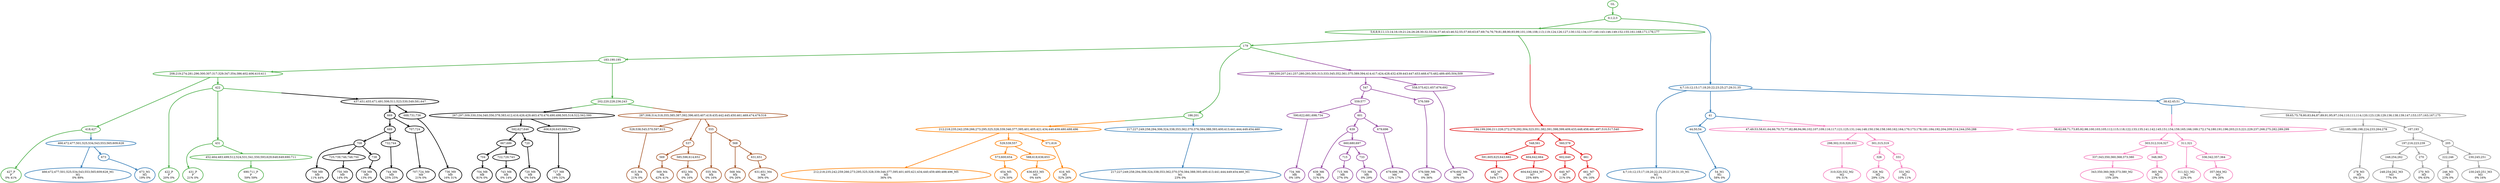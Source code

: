 digraph T {
	{
		rank=same
		131 [penwidth=3,colorscheme=set19,color=3,label="427_P\nP\n0% 41%"]
		129 [penwidth=3,colorscheme=set19,color=3,label="422_P\nP\n20% 0%"]
		127 [penwidth=3,colorscheme=set19,color=3,label="431_P\nP\n21% 0%"]
		125 [penwidth=3,colorscheme=set19,color=3,label="690;711_P\nP\n59% 59%"]
		124 [penwidth=3,colorscheme=set19,color=2,label="4;7;10;12;15;17;18;20;22;23;25;27;29;31;35_M1\nM1\n0% 11%"]
		121 [penwidth=3,colorscheme=set19,color=2,label="54_M1\nM1\n58% 0%"]
		120 [penwidth=3,colorscheme=set19,color=2,label="466;472;477;501;525;534;543;553;565;609;628_M1\nM1\n0% 89%"]
		118 [penwidth=3,colorscheme=set19,color=2,label="673_M1\nM1\n19% 0%"]
		116 [penwidth=3,colorscheme=set19,color=2,label="217;227;249;258;294;306;324;338;353;362;370;376;384;388;393;400;413;441;444;449;454;460_M1\nM1\n23% 0%"]
		112 [penwidth=3,colorscheme=set19,color=8,label="343;350;360;368;373;380_M2\nM2\n15% 20%"]
		110 [penwidth=3,colorscheme=set19,color=8,label="365_M2\nM2\n23% 0%"]
		108 [penwidth=3,colorscheme=set19,color=8,label="311;321_M2\nM2\n22% 0%"]
		106 [penwidth=3,colorscheme=set19,color=8,label="357;364_M2\nM2\n0% 26%"]
		104 [penwidth=3,colorscheme=set19,color=8,label="310;320;332_M2\nM2\n0% 31%"]
		101 [penwidth=3,colorscheme=set19,color=8,label="326_M2\nM2\n29% 12%"]
		99 [penwidth=3,colorscheme=set19,color=8,label="331_M2\nM2\n10% 11%"]
		97 [penwidth=3,colorscheme=set19,color=9,label="278_M3\nM3\n0% 20%"]
		93 [penwidth=3,colorscheme=set19,color=9,label="248;254;262_M3\nM3\n77% 0%"]
		91 [penwidth=3,colorscheme=set19,color=9,label="270_M3\nM3\n0% 63%"]
		88 [penwidth=3,colorscheme=set19,color=9,label="246_M3\nM3\n23% 0%"]
		86 [penwidth=3,colorscheme=set19,color=9,label="230;245;251_M3\nM3\n0% 16%"]
		83 [penwidth=3,colorscheme=set19,color=7,label="615_M4\nM4\n21% 0%"]
		80 [penwidth=3,colorscheme=set19,color=7,label="569_M4\nM4\n42% 41%"]
		78 [penwidth=3,colorscheme=set19,color=7,label="652_M4\nM4\n0% 16%"]
		76 [penwidth=3,colorscheme=set19,color=7,label="555_M4\nM4\n0% 16%"]
		74 [penwidth=3,colorscheme=set19,color=7,label="568_M4\nM4\n0% 26%"]
		72 [penwidth=3,colorscheme=set19,color=7,label="631;651_M4\nM4\n36% 0%"]
		71 [penwidth=3,colorscheme=set19,color=5,label="212;218;235;242;259;266;273;295;325;328;339;346;377;395;401;405;421;434;440;459;480;488;496_M5\nM5\n36% 0%"]
		68 [penwidth=3,colorscheme=set19,color=5,label="654_M5\nM5\n12% 30%"]
		66 [penwidth=3,colorscheme=set19,color=5,label="636;653_M5\nM5\n0% 44%"]
		64 [penwidth=3,colorscheme=set19,color=5,label="616_M5\nM5\n52% 26%"]
		60 [penwidth=3,colorscheme=set19,color=4,label="734_M6\nM6\n0% 18%"]
		57 [penwidth=3,colorscheme=set19,color=4,label="639_M6\nM6\n31% 0%"]
		54 [penwidth=3,colorscheme=set19,color=4,label="715_M6\nM6\n27% 0%"]
		52 [penwidth=3,colorscheme=set19,color=4,label="733_M6\nM6\n0% 29%"]
		50 [penwidth=3,colorscheme=set19,color=4,label="679;696_M6\nM6\n12% 17%"]
		48 [penwidth=3,colorscheme=set19,color=4,label="576;589_M6\nM6\n0% 36%"]
		46 [penwidth=3,colorscheme=set19,color=4,label="676;692_M6\nM6\n30% 0%"]
		43 [penwidth=3,colorscheme=set19,color=1,label="682_M7\nM7\n54% 17%"]
		41 [penwidth=3,colorscheme=set19,color=1,label="604;642;664_M7\nM7\n25% 68%"]
		38 [penwidth=3,colorscheme=set19,color=1,label="640_M7\nM7\n21% 0%"]
		36 [penwidth=3,colorscheme=set19,color=1,label="661_M7\nM7\n0% 16%"]
		32 [penwidth=3,colorscheme=set19,color=10,label="704_M8\nM8\n81% 0%"]
		30 [penwidth=3,colorscheme=set19,color=10,label="743_M8\nM8\n0% 14%"]
		28 [penwidth=3,colorscheme=set19,color=10,label="720_M8\nM8\n0% 54%"]
		26 [penwidth=3,colorscheme=set19,color=10,label="727_M8\nM8\n19% 32%"]
		22 [penwidth=3,colorscheme=set19,color=10,label="708_M9\nM9\n11% 44%"]
		20 [penwidth=3,colorscheme=set19,color=10,label="750_M9\nM9\n14% 0%"]
		18 [penwidth=3,colorscheme=set19,color=10,label="738_M9\nM9\n13% 0%"]
		16 [penwidth=3,colorscheme=set19,color=10,label="744_M9\nM9\n25% 25%"]
		14 [penwidth=3,colorscheme=set19,color=10,label="707;724_M9\nM9\n21% 0%"]
		12 [penwidth=3,colorscheme=set19,color=10,label="736_M9\nM9\n16% 31%"]
	}
	138 [penwidth=3,colorscheme=set19,color=3,label="GL"]
	137 [penwidth=3,colorscheme=set19,color=3,label="0;1;2;3"]
	136 [penwidth=3,colorscheme=set19,color=3,label="5;6;8;9;11;13;14;16;19;21;24;26;28;30;32;33;34;37;40;43;46;52;55;57;60;63;67;69;74;76;79;81;88;90;93;99;101;106;108;113;119;124;126;127;130;132;134;137;140;143;146;149;152;155;161;168;171;176;177"]
	135 [penwidth=3,colorscheme=set19,color=3,label="179"]
	134 [penwidth=3,colorscheme=set19,color=3,label="183;190;195"]
	133 [penwidth=3,colorscheme=set19,color=3,label="208;219;274;281;296;300;307;317;329;347;354;386;402;406;410;411"]
	132 [penwidth=3,colorscheme=set19,color=3,label="418;427"]
	130 [penwidth=3,colorscheme=set19,color=3,label="422"]
	128 [penwidth=3,colorscheme=set19,color=3,label="431"]
	126 [penwidth=3,colorscheme=set19,color=3,label="452;464;483;499;512;524;531;541;550;593;629;648;649;690;711"]
	123 [penwidth=3,colorscheme=set19,color=2,label="41"]
	122 [penwidth=3,colorscheme=set19,color=2,label="44;50;54"]
	119 [penwidth=3,colorscheme=set19,color=2,label="673"]
	117 [penwidth=3,colorscheme=set19,color=3,label="186;201"]
	115 [penwidth=3,colorscheme=set19,color=2,label="38;42;45;51"]
	114 [penwidth=3,colorscheme=set19,color=8,label="303;312;316;327"]
	113 [penwidth=3,colorscheme=set19,color=8,label="337;343;350;360;368;373;380"]
	111 [penwidth=3,colorscheme=set19,color=8,label="348;365"]
	109 [penwidth=3,colorscheme=set19,color=8,label="311;321"]
	107 [penwidth=3,colorscheme=set19,color=8,label="336;342;357;364"]
	105 [penwidth=3,colorscheme=set19,color=8,label="298;302;310;320;332"]
	103 [penwidth=3,colorscheme=set19,color=8,label="301;315;319"]
	102 [penwidth=3,colorscheme=set19,color=8,label="326"]
	100 [penwidth=3,colorscheme=set19,color=8,label="331"]
	98 [penwidth=3,colorscheme=set19,color=9,label="182;185;188;198;224;233;264;278"]
	96 [penwidth=3,colorscheme=set19,color=9,label="187;193"]
	95 [penwidth=3,colorscheme=set19,color=9,label="197;216;223;239"]
	94 [penwidth=3,colorscheme=set19,color=9,label="248;254;262"]
	92 [penwidth=3,colorscheme=set19,color=9,label="270"]
	90 [penwidth=3,colorscheme=set19,color=9,label="205"]
	89 [penwidth=3,colorscheme=set19,color=9,label="222;246"]
	87 [penwidth=3,colorscheme=set19,color=9,label="230;245;251"]
	85 [penwidth=3,colorscheme=set19,color=3,label="202;220;228;236;243"]
	84 [penwidth=3,colorscheme=set19,color=7,label="528;538;545;570;597;615"]
	82 [penwidth=3,colorscheme=set19,color=7,label="537"]
	81 [penwidth=3,colorscheme=set19,color=7,label="569"]
	79 [penwidth=3,colorscheme=set19,color=7,label="585;596;614;652"]
	77 [penwidth=3,colorscheme=set19,color=7,label="555"]
	75 [penwidth=3,colorscheme=set19,color=7,label="568"]
	73 [penwidth=3,colorscheme=set19,color=7,label="631;651"]
	70 [penwidth=3,colorscheme=set19,color=5,label="529;539;557"]
	69 [penwidth=3,colorscheme=set19,color=5,label="573;600;654"]
	67 [penwidth=3,colorscheme=set19,color=5,label="588;618;636;653"]
	65 [penwidth=3,colorscheme=set19,color=5,label="571;616"]
	63 [penwidth=3,colorscheme=set19,color=4,label="547"]
	62 [penwidth=3,colorscheme=set19,color=4,label="559;577"]
	61 [penwidth=3,colorscheme=set19,color=4,label="590;622;681;698;734"]
	59 [penwidth=3,colorscheme=set19,color=4,label="601"]
	58 [penwidth=3,colorscheme=set19,color=4,label="639"]
	56 [penwidth=3,colorscheme=set19,color=4,label="660;680;697"]
	55 [penwidth=3,colorscheme=set19,color=4,label="715"]
	53 [penwidth=3,colorscheme=set19,color=4,label="733"]
	51 [penwidth=3,colorscheme=set19,color=4,label="679;696"]
	49 [penwidth=3,colorscheme=set19,color=4,label="576;589"]
	47 [penwidth=3,colorscheme=set19,color=4,label="558;575;621;657;676;692"]
	45 [penwidth=3,colorscheme=set19,color=1,label="548;561"]
	44 [penwidth=3,colorscheme=set19,color=1,label="591;605;625;643;682"]
	42 [penwidth=3,colorscheme=set19,color=1,label="604;642;664"]
	40 [penwidth=3,colorscheme=set19,color=1,label="560;578"]
	39 [penwidth=3,colorscheme=set19,color=1,label="602;640"]
	37 [penwidth=3,colorscheme=set19,color=1,label="661"]
	35 [penwidth=3,colorscheme=set19,color=10,label="592;627;646"]
	34 [penwidth=3,colorscheme=set19,color=10,label="667;686"]
	33 [penwidth=3,colorscheme=set19,color=10,label="704"]
	31 [penwidth=3,colorscheme=set19,color=10,label="722;729;743"]
	29 [penwidth=3,colorscheme=set19,color=10,label="720"]
	27 [penwidth=3,colorscheme=set19,color=10,label="606;626;645;685;727"]
	25 [penwidth=3,colorscheme=set19,color=10,label="669"]
	24 [penwidth=3,colorscheme=set19,color=10,label="689"]
	23 [penwidth=3,colorscheme=set19,color=10,label="708"]
	21 [penwidth=3,colorscheme=set19,color=10,label="725;739;746;748;750"]
	19 [penwidth=3,colorscheme=set19,color=10,label="738"]
	17 [penwidth=3,colorscheme=set19,color=10,label="732;744"]
	15 [penwidth=3,colorscheme=set19,color=10,label="707;724"]
	13 [penwidth=3,colorscheme=set19,color=10,label="688;731;736"]
	11 [penwidth=3,colorscheme=set19,color=8,label="56;62;68;71;73;85;92;98;100;103;105;112;115;118;122;133;135;141;142;145;151;154;159;165;166;169;172;174;180;191;196;203;213;221;229;237;268;275;282;289;299"]
	10 [penwidth=3,colorscheme=set19,color=8,label="47;49;53;58;61;64;66;70;72;77;82;86;94;96;102;107;109;116;117;121;125;131;144;148;150;156;158;160;162;164;170;173;178;181;184;192;204;209;214;244;250;288"]
	9 [penwidth=3,colorscheme=set19,color=9,label="59;65;75;78;80;83;84;87;89;91;95;97;104;110;111;114;120;123;128;129;136;138;139;147;153;157;163;167;175"]
	8 [penwidth=3,colorscheme=set19,color=2,label="466;472;477;501;525;534;543;553;565;609;628"]
	7 [penwidth=3,colorscheme=set19,color=10,label="437;451;455;471;491;506;511;523;530;549;581;647"]
	6 [penwidth=3,colorscheme=set19,color=10,label="267;297;309;330;334;340;356;378;383;412;416;426;429;463;470;476;490;498;505;518;522;562;580"]
	5 [penwidth=3,colorscheme=set19,color=1,label="194;199;206;211;226;272;279;292;304;323;351;382;391;398;399;409;433;448;458;481;497;510;517;540"]
	4 [penwidth=3,colorscheme=set19,color=4,label="189;200;207;241;257;280;293;305;313;333;345;352;361;375;389;394;414;417;424;428;432;439;443;447;453;468;475;482;489;495;504;509"]
	3 [penwidth=3,colorscheme=set19,color=5,label="212;218;235;242;259;266;273;295;325;328;339;346;377;395;401;405;421;434;440;459;480;488;496"]
	2 [penwidth=3,colorscheme=set19,color=7,label="287;308;314;318;355;385;387;392;396;403;407;419;435;442;445;450;461;469;474;479;516"]
	1 [penwidth=3,colorscheme=set19,color=2,label="217;227;249;258;294;306;324;338;353;362;370;376;384;388;393;400;413;441;444;449;454;460"]
	0 [penwidth=3,colorscheme=set19,color=2,label="4;7;10;12;15;17;18;20;22;23;25;27;29;31;35"]
	138 -> 137 [penwidth=3,colorscheme=set19,color=3]
	137 -> 136 [penwidth=3,colorscheme=set19,color=3]
	137 -> 0 [penwidth=3,colorscheme=set19,color="3;0.5:2"]
	136 -> 135 [penwidth=3,colorscheme=set19,color=3]
	136 -> 5 [penwidth=3,colorscheme=set19,color="3;0.5:1"]
	135 -> 134 [penwidth=3,colorscheme=set19,color=3]
	135 -> 117 [penwidth=3,colorscheme=set19,color=3]
	135 -> 4 [penwidth=3,colorscheme=set19,color="3;0.5:4"]
	134 -> 85 [penwidth=3,colorscheme=set19,color=3]
	134 -> 133 [penwidth=3,colorscheme=set19,color=3]
	133 -> 130 [penwidth=3,colorscheme=set19,color=3]
	133 -> 132 [penwidth=3,colorscheme=set19,color=3]
	132 -> 131 [penwidth=3,colorscheme=set19,color=3]
	132 -> 8 [penwidth=3,colorscheme=set19,color="3;0.5:2"]
	130 -> 129 [penwidth=3,colorscheme=set19,color=3]
	130 -> 128 [penwidth=3,colorscheme=set19,color=3]
	130 -> 7 [penwidth=3,colorscheme=set19,color="3;0.5:10"]
	128 -> 127 [penwidth=3,colorscheme=set19,color=3]
	128 -> 126 [penwidth=3,colorscheme=set19,color=3]
	126 -> 125 [penwidth=3,colorscheme=set19,color=3]
	123 -> 122 [penwidth=3,colorscheme=set19,color=2]
	123 -> 10 [penwidth=3,colorscheme=set19,color="2;0.5:8"]
	122 -> 121 [penwidth=3,colorscheme=set19,color=2]
	119 -> 118 [penwidth=3,colorscheme=set19,color=2]
	117 -> 3 [penwidth=3,colorscheme=set19,color="3;0.5:5"]
	117 -> 1 [penwidth=3,colorscheme=set19,color="3;0.5:2"]
	115 -> 9 [penwidth=3,colorscheme=set19,color="2;0.5:9"]
	115 -> 11 [penwidth=3,colorscheme=set19,color="2;0.5:8"]
	114 -> 111 [penwidth=3,colorscheme=set19,color=8]
	114 -> 113 [penwidth=3,colorscheme=set19,color=8]
	113 -> 112 [penwidth=3,colorscheme=set19,color=8]
	111 -> 110 [penwidth=3,colorscheme=set19,color=8]
	109 -> 108 [penwidth=3,colorscheme=set19,color=8]
	109 -> 107 [penwidth=3,colorscheme=set19,color=8]
	107 -> 106 [penwidth=3,colorscheme=set19,color=8]
	105 -> 104 [penwidth=3,colorscheme=set19,color=8]
	103 -> 102 [penwidth=3,colorscheme=set19,color=8]
	103 -> 100 [penwidth=3,colorscheme=set19,color=8]
	102 -> 101 [penwidth=3,colorscheme=set19,color=8]
	100 -> 99 [penwidth=3,colorscheme=set19,color=8]
	98 -> 97 [penwidth=3,colorscheme=set19,color=9]
	96 -> 90 [penwidth=3,colorscheme=set19,color=9]
	96 -> 95 [penwidth=3,colorscheme=set19,color=9]
	95 -> 94 [penwidth=3,colorscheme=set19,color=9]
	95 -> 92 [penwidth=3,colorscheme=set19,color=9]
	94 -> 93 [penwidth=3,colorscheme=set19,color=9]
	92 -> 91 [penwidth=3,colorscheme=set19,color=9]
	90 -> 87 [penwidth=3,colorscheme=set19,color=9]
	90 -> 89 [penwidth=3,colorscheme=set19,color=9]
	89 -> 88 [penwidth=3,colorscheme=set19,color=9]
	87 -> 86 [penwidth=3,colorscheme=set19,color=9]
	85 -> 6 [penwidth=3,colorscheme=set19,color="3;0.5:10"]
	85 -> 2 [penwidth=3,colorscheme=set19,color="3;0.5:7"]
	84 -> 83 [penwidth=3,colorscheme=set19,color=7]
	82 -> 81 [penwidth=3,colorscheme=set19,color=7]
	82 -> 79 [penwidth=3,colorscheme=set19,color=7]
	81 -> 80 [penwidth=3,colorscheme=set19,color=7]
	79 -> 78 [penwidth=3,colorscheme=set19,color=7]
	77 -> 76 [penwidth=3,colorscheme=set19,color=7]
	77 -> 75 [penwidth=3,colorscheme=set19,color=7]
	75 -> 74 [penwidth=3,colorscheme=set19,color=7]
	75 -> 73 [penwidth=3,colorscheme=set19,color=7]
	73 -> 72 [penwidth=3,colorscheme=set19,color=7]
	70 -> 67 [penwidth=3,colorscheme=set19,color=5]
	70 -> 69 [penwidth=3,colorscheme=set19,color=5]
	69 -> 68 [penwidth=3,colorscheme=set19,color=5]
	67 -> 66 [penwidth=3,colorscheme=set19,color=5]
	65 -> 64 [penwidth=3,colorscheme=set19,color=5]
	63 -> 49 [penwidth=3,colorscheme=set19,color=4]
	63 -> 62 [penwidth=3,colorscheme=set19,color=4]
	62 -> 59 [penwidth=3,colorscheme=set19,color=4]
	62 -> 61 [penwidth=3,colorscheme=set19,color=4]
	61 -> 60 [penwidth=3,colorscheme=set19,color=4]
	59 -> 58 [penwidth=3,colorscheme=set19,color=4]
	59 -> 51 [penwidth=3,colorscheme=set19,color=4]
	58 -> 57 [penwidth=3,colorscheme=set19,color=4]
	58 -> 56 [penwidth=3,colorscheme=set19,color=4]
	56 -> 55 [penwidth=3,colorscheme=set19,color=4]
	56 -> 53 [penwidth=3,colorscheme=set19,color=4]
	55 -> 54 [penwidth=3,colorscheme=set19,color=4]
	53 -> 52 [penwidth=3,colorscheme=set19,color=4]
	51 -> 50 [penwidth=3,colorscheme=set19,color=4]
	49 -> 48 [penwidth=3,colorscheme=set19,color=4]
	47 -> 46 [penwidth=3,colorscheme=set19,color=4]
	45 -> 42 [penwidth=3,colorscheme=set19,color=1]
	45 -> 44 [penwidth=3,colorscheme=set19,color=1]
	44 -> 43 [penwidth=3,colorscheme=set19,color=1]
	42 -> 41 [penwidth=3,colorscheme=set19,color=1]
	40 -> 37 [penwidth=3,colorscheme=set19,color=1]
	40 -> 39 [penwidth=3,colorscheme=set19,color=1]
	39 -> 38 [penwidth=3,colorscheme=set19,color=1]
	37 -> 36 [penwidth=3,colorscheme=set19,color=1]
	35 -> 29 [penwidth=3,colorscheme=set19,color=10]
	35 -> 34 [penwidth=3,colorscheme=set19,color=10]
	34 -> 33 [penwidth=3,colorscheme=set19,color=10]
	34 -> 31 [penwidth=3,colorscheme=set19,color=10]
	33 -> 32 [penwidth=3,colorscheme=set19,color=10]
	31 -> 30 [penwidth=3,colorscheme=set19,color=10]
	29 -> 28 [penwidth=3,colorscheme=set19,color=10]
	27 -> 26 [penwidth=3,colorscheme=set19,color=10]
	25 -> 24 [penwidth=3,colorscheme=set19,color=10]
	25 -> 15 [penwidth=3,colorscheme=set19,color=10]
	24 -> 23 [penwidth=3,colorscheme=set19,color=10]
	24 -> 17 [penwidth=3,colorscheme=set19,color=10]
	23 -> 22 [penwidth=3,colorscheme=set19,color=10]
	23 -> 19 [penwidth=3,colorscheme=set19,color=10]
	23 -> 21 [penwidth=3,colorscheme=set19,color=10]
	21 -> 20 [penwidth=3,colorscheme=set19,color=10]
	19 -> 18 [penwidth=3,colorscheme=set19,color=10]
	17 -> 16 [penwidth=3,colorscheme=set19,color=10]
	15 -> 14 [penwidth=3,colorscheme=set19,color=10]
	13 -> 12 [penwidth=3,colorscheme=set19,color=10]
	11 -> 114 [penwidth=3,colorscheme=set19,color=8]
	11 -> 109 [penwidth=3,colorscheme=set19,color=8]
	10 -> 105 [penwidth=3,colorscheme=set19,color=8]
	10 -> 103 [penwidth=3,colorscheme=set19,color=8]
	9 -> 98 [penwidth=3,colorscheme=set19,color=9]
	9 -> 96 [penwidth=3,colorscheme=set19,color=9]
	8 -> 120 [penwidth=3,colorscheme=set19,color=2]
	8 -> 119 [penwidth=3,colorscheme=set19,color=2]
	7 -> 25 [penwidth=3,colorscheme=set19,color=10]
	7 -> 13 [penwidth=3,colorscheme=set19,color=10]
	6 -> 35 [penwidth=3,colorscheme=set19,color=10]
	6 -> 27 [penwidth=3,colorscheme=set19,color=10]
	5 -> 45 [penwidth=3,colorscheme=set19,color=1]
	5 -> 40 [penwidth=3,colorscheme=set19,color=1]
	4 -> 63 [penwidth=3,colorscheme=set19,color=4]
	4 -> 47 [penwidth=3,colorscheme=set19,color=4]
	3 -> 71 [penwidth=3,colorscheme=set19,color=5]
	3 -> 70 [penwidth=3,colorscheme=set19,color=5]
	3 -> 65 [penwidth=3,colorscheme=set19,color=5]
	2 -> 84 [penwidth=3,colorscheme=set19,color=7]
	2 -> 82 [penwidth=3,colorscheme=set19,color=7]
	2 -> 77 [penwidth=3,colorscheme=set19,color=7]
	1 -> 116 [penwidth=3,colorscheme=set19,color=2]
	0 -> 124 [penwidth=3,colorscheme=set19,color=2]
	0 -> 123 [penwidth=3,colorscheme=set19,color=2]
	0 -> 115 [penwidth=3,colorscheme=set19,color=2]
}
